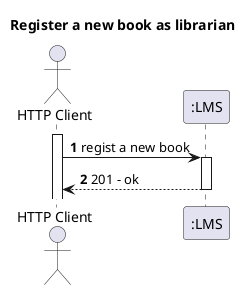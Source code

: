 @startuml
'https://plantuml.com/sequence-diagram
autoactivate on
autonumber

title Register a new book as librarian

actor "HTTP Client" as Anonymous
participant ":LMS" as System


activate Anonymous

Anonymous -> System: regist a new book

System --> Anonymous: 201 - ok

@enduml
